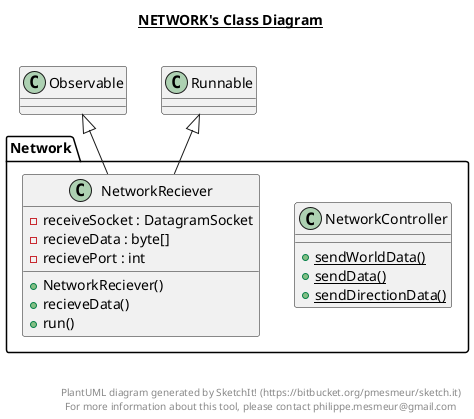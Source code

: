 @startuml

title __NETWORK's Class Diagram__\n

  package Network {
    class NetworkController {
        {static} + sendWorldData()
        {static} + sendData()
        {static} + sendDirectionData()
    }
  }
  

  package Network {
    class NetworkReciever {
        - receiveSocket : DatagramSocket
        - recieveData : byte[]
        - recievePort : int
        + NetworkReciever()
        + recieveData()
        + run()
    }
  }
  

  NetworkReciever -up-|> Runnable
  NetworkReciever -up-|> Observable


right footer


PlantUML diagram generated by SketchIt! (https://bitbucket.org/pmesmeur/sketch.it)
For more information about this tool, please contact philippe.mesmeur@gmail.com
endfooter

@enduml
